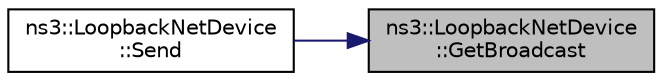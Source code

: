 digraph "ns3::LoopbackNetDevice::GetBroadcast"
{
 // LATEX_PDF_SIZE
  edge [fontname="Helvetica",fontsize="10",labelfontname="Helvetica",labelfontsize="10"];
  node [fontname="Helvetica",fontsize="10",shape=record];
  rankdir="RL";
  Node1 [label="ns3::LoopbackNetDevice\l::GetBroadcast",height=0.2,width=0.4,color="black", fillcolor="grey75", style="filled", fontcolor="black",tooltip=" "];
  Node1 -> Node2 [dir="back",color="midnightblue",fontsize="10",style="solid",fontname="Helvetica"];
  Node2 [label="ns3::LoopbackNetDevice\l::Send",height=0.2,width=0.4,color="black", fillcolor="white", style="filled",URL="$classns3_1_1_loopback_net_device.html#add41fe2884d42456ea019337bfa88c37",tooltip=" "];
}
